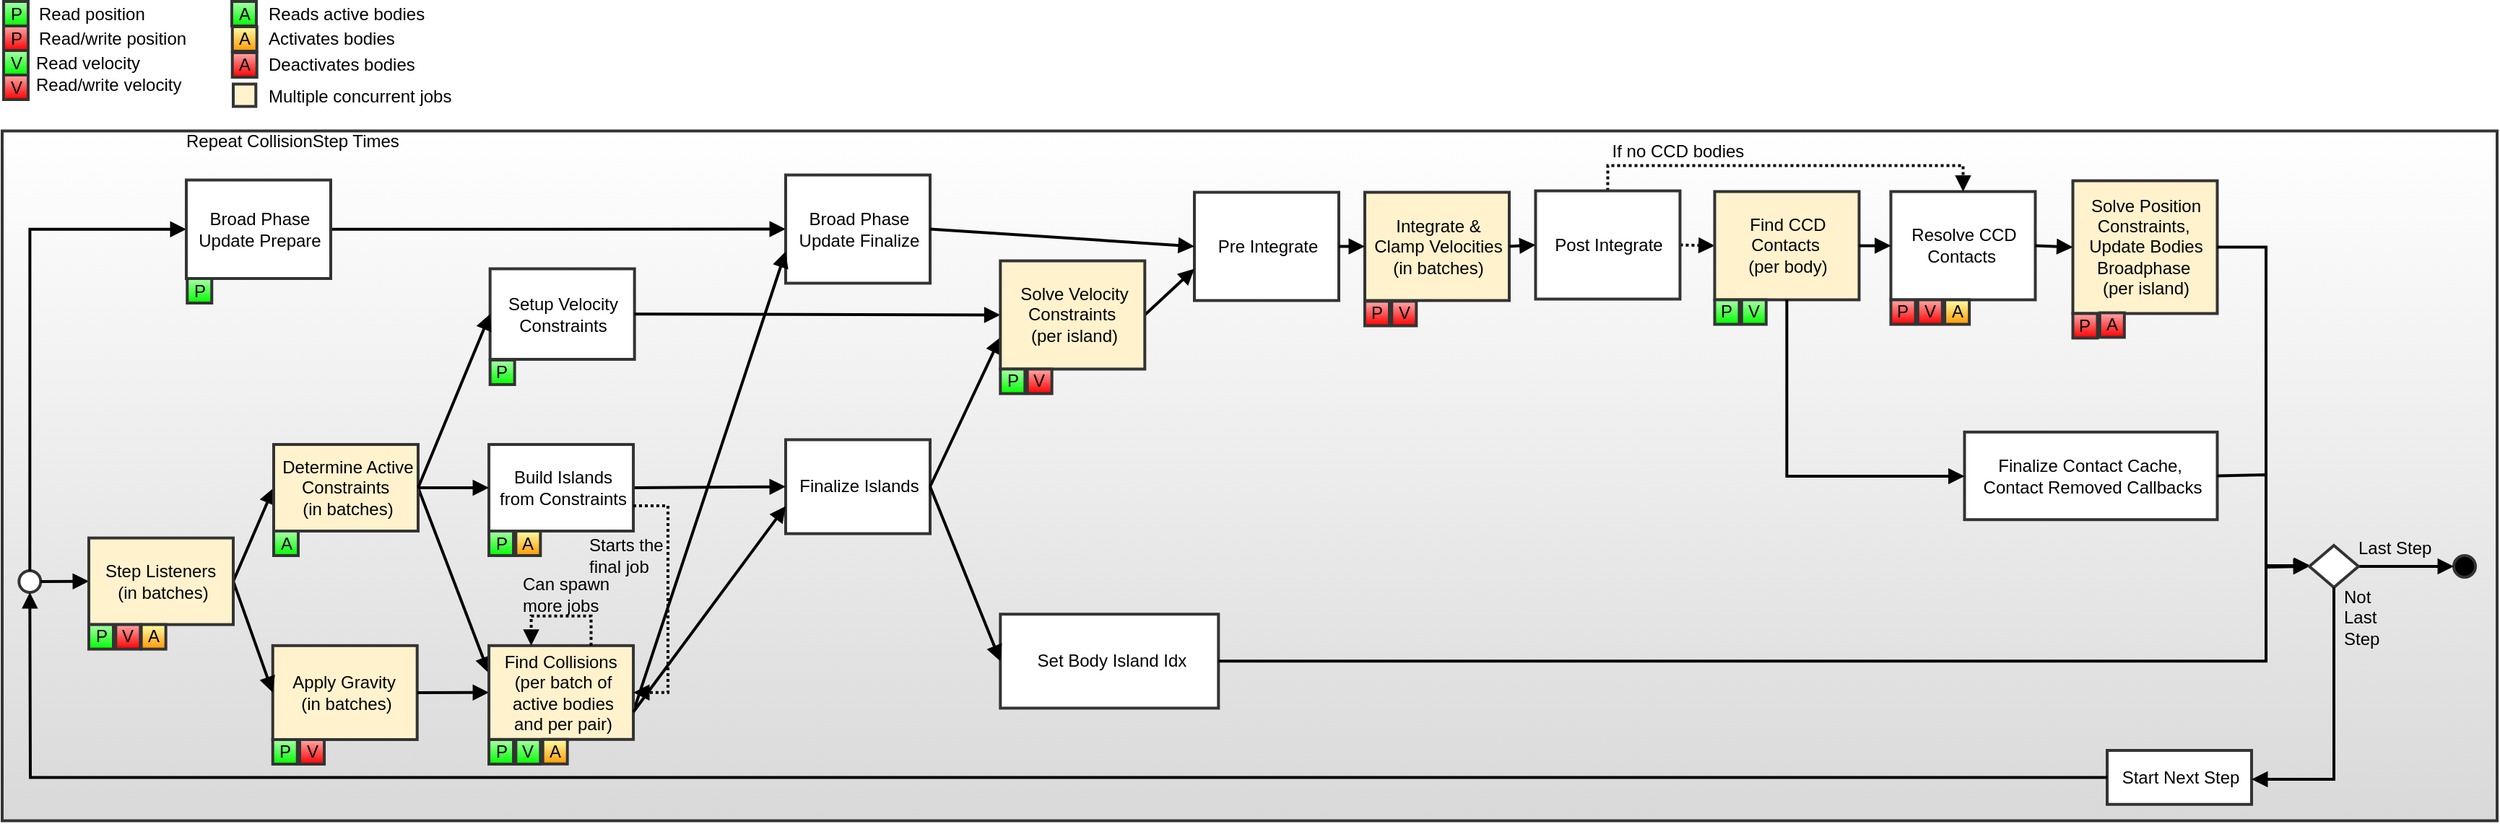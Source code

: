 <mxfile version="21.5.0" type="device">
  <diagram id="rLFVS3KHCrdhIcSo5p6n" name="Page-1">
    <mxGraphModel dx="1562" dy="771" grid="1" gridSize="10" guides="1" tooltips="1" connect="1" arrows="1" fold="1" page="1" pageScale="1" pageWidth="850" pageHeight="1100" background="#FFFFFF" math="0" shadow="0">
      <root>
        <mxCell id="0" />
        <mxCell id="1" parent="0" />
        <mxCell id="2" style="shape=rect;shadow=0;strokeWidth=2;fillColor=#d9d9d9;strokeColor=#333333;gradientColor=#FFFFFF;gradientDirection=north;opacity=100.0;gliffyId=319;" parent="1" vertex="1">
          <mxGeometry x="22.5" y="101.75" width="1727.5" height="478" as="geometry" />
        </mxCell>
        <mxCell id="4" value="&lt;div style=&#39;width: 93.0px;height:auto;word-break: break-word;&#39;&gt;&lt;div align=&quot;center&quot;&gt;&lt;span style=&quot;font-size: 12px; font-family: Arial; white-space: pre-wrap; text-decoration: none; line-height: 14px; color: rgb(0, 0, 0);&quot;&gt;Apply Gravity &lt;/span&gt;&lt;/div&gt;&lt;div align=&quot;center&quot;&gt;&lt;span style=&quot;font-size: 12px; font-family: Arial; white-space: pre-wrap; text-decoration: none; line-height: 14px; color: rgb(0, 0, 0);&quot;&gt;(in batches)&lt;/span&gt;&lt;/div&gt;&lt;/div&gt;" style="shape=rect;shadow=0;strokeWidth=2;fillColor=#fff2cc;strokeColor=#333333;opacity=100.0;html=1;nl2Br=0;verticalAlign=middle;align=center;spacingLeft=2.0;spacingRight=0;whiteSpace=wrap;gliffyId=3;" parent="1" vertex="1">
          <mxGeometry x="209.864" y="458.394" width="100" height="65.106" as="geometry" />
        </mxCell>
        <mxCell id="5" style="shape=ellipse;perimeter=ellipsePerimeter;shadow=0;strokeWidth=2;fillColor=#ffffff;strokeColor=#333333;opacity=100.0;gliffyId=8;" parent="1" vertex="1">
          <mxGeometry x="34.16" y="406.5" width="15" height="15" as="geometry" />
        </mxCell>
        <mxCell id="6" style="shape=filledEdge;strokeWidth=2;strokeColor=#000000;fillColor=none;startArrow=none;startFill=0;startSize=6;endArrow=block;endFill=1;endSize=6;rounded=0;gliffyId=11;edgeStyle=orthogonalEdgeStyle;" parent="1" source="5" target="37" edge="1">
          <mxGeometry width="100" height="100" relative="1" as="geometry">
            <Array as="points">
              <mxPoint x="41.66" y="406.5" />
              <mxPoint x="41.66" y="169.875" />
              <mxPoint x="150" y="169.875" />
            </Array>
          </mxGeometry>
        </mxCell>
        <mxCell id="7" style="shape=filledEdge;strokeWidth=2;strokeColor=#000000;fillColor=none;startArrow=none;startFill=0;startSize=6;endArrow=block;endFill=1;endSize=6;rounded=0;gliffyId=15;exitX=1.0;exitY=0.5;exitPerimeter=0;entryX=0.0;entryY=0.5;entryPerimeter=0;" parent="1" source="112" target="4" edge="1">
          <mxGeometry width="100" height="100" relative="1" as="geometry">
            <Array as="points">
              <mxPoint x="182.5" y="413.803" />
              <mxPoint x="209.864" y="490.947" />
            </Array>
          </mxGeometry>
        </mxCell>
        <mxCell id="8" value="&lt;div style=&#39;width: 93.0px;height:auto;word-break: break-word;&#39;&gt;&lt;div align=&quot;center&quot;&gt;&lt;span style=&quot;font-size: 12px; font-family: Arial; white-space: pre-wrap; text-decoration: none; line-height: 14px; color: rgb(0, 0, 0);&quot;&gt;Setup Velocity Constraints&lt;/span&gt;&lt;/div&gt;&lt;/div&gt;" style="shape=rect;shadow=0;strokeWidth=2;fillColor=#ffffff;strokeColor=#333333;opacity=100.0;html=1;nl2Br=0;verticalAlign=middle;align=center;spacingLeft=2.0;spacingRight=0;whiteSpace=wrap;gliffyId=30;" parent="1" vertex="1">
          <mxGeometry x="360.33" y="197.25" width="100" height="62.75" as="geometry" />
        </mxCell>
        <mxCell id="9" value="&lt;div style=&#39;width: 93.0px;height:auto;word-break: break-word;&#39;&gt;&lt;div align=&quot;center&quot;&gt;&lt;span style=&quot;font-size: 12px; font-family: Arial; white-space: pre-wrap; text-decoration: none; line-height: 14px; color: rgb(0, 0, 0);&quot;&gt;Pre Integrate&lt;/span&gt;&lt;/div&gt;&lt;/div&gt;" style="shape=rect;shadow=0;strokeWidth=2;fillColor=#ffffff;strokeColor=#333333;opacity=100.0;html=1;nl2Br=0;verticalAlign=middle;align=center;spacingLeft=2.0;spacingRight=0;whiteSpace=wrap;gliffyId=48;" parent="1" vertex="1">
          <mxGeometry x="848" y="144.25" width="100" height="75" as="geometry" />
        </mxCell>
        <mxCell id="10" value="&lt;div style=&#39;width: 93.0px;height:auto;word-break: break-word;&#39;&gt;&lt;div align=&quot;center&quot;&gt;&lt;span style=&quot;font-size: 12px; font-family: Arial; white-space: pre-wrap; text-decoration: none; line-height: 14px; color: rgb(0, 0, 0);&quot;&gt;Finalize Islands&lt;/span&gt;&lt;/div&gt;&lt;/div&gt;" style="shape=rect;shadow=0;strokeWidth=2;fillColor=#ffffff;strokeColor=#333333;opacity=100.0;html=1;nl2Br=0;verticalAlign=middle;align=center;spacingLeft=2.0;spacingRight=0;whiteSpace=wrap;gliffyId=53;" parent="1" vertex="1">
          <mxGeometry x="565" y="315.697" width="100" height="65.106" as="geometry" />
        </mxCell>
        <mxCell id="11" style="shape=filledEdge;strokeWidth=2;strokeColor=#000000;fillColor=none;startArrow=none;startFill=0;startSize=6;endArrow=block;endFill=1;endSize=6;rounded=0;gliffyId=73;exitX=1.0;exitY=0.5;exitPerimeter=0;entryX=0.0;entryY=0.707;entryPerimeter=0;" parent="1" source="10" target="41" edge="1">
          <mxGeometry width="100" height="100" relative="1" as="geometry">
            <Array as="points">
              <mxPoint x="665" y="348.25" />
              <mxPoint x="713.66" y="244.783" />
            </Array>
          </mxGeometry>
        </mxCell>
        <mxCell id="12" style="shape=filledEdge;strokeWidth=2;strokeColor=#000000;fillColor=none;startArrow=none;startFill=0;startSize=6;endArrow=block;endFill=1;endSize=6;rounded=0;gliffyId=88;exitX=1.0;exitY=0.5;exitPerimeter=0;entryX=0.0;entryY=0.5;entryPerimeter=0;" parent="1" source="37" target="54" edge="1">
          <mxGeometry width="100" height="100" relative="1" as="geometry">
            <Array as="points">
              <mxPoint x="250" y="169.875" />
              <mxPoint x="565" y="169.75" />
            </Array>
          </mxGeometry>
        </mxCell>
        <mxCell id="13" value="&lt;div style=&#39;width: 93.0px;height:auto;word-break: break-word;&#39;&gt;&lt;div align=&quot;center&quot;&gt;&lt;span style=&quot;font-size: 12px; font-family: Arial; white-space: pre-wrap; text-decoration: none; line-height: 14px; color: rgb(0, 0, 0);&quot;&gt;Solve Position Constraints, &lt;/span&gt;&lt;/div&gt;&lt;div align=&quot;center&quot;&gt;&lt;span style=&quot;font-size: 12px; font-family: Arial; white-space: pre-wrap; text-decoration: none; line-height: 14px; color: rgb(0, 0, 0);&quot;&gt;Update Bodies Broadphase &lt;/span&gt;&lt;/div&gt;&lt;div align=&quot;center&quot;&gt;&lt;span style=&quot;font-size: 12px; font-family: Arial; white-space: pre-wrap; text-decoration: none; line-height: 14px; color: rgb(0, 0, 0);&quot;&gt;(per island)&lt;/span&gt;&lt;/div&gt;&lt;/div&gt;" style="shape=rect;shadow=0;strokeWidth=2;fillColor=#fff2cc;strokeColor=#333333;opacity=100.0;html=1;nl2Br=0;verticalAlign=middle;align=center;spacingLeft=2.0;spacingRight=0;whiteSpace=wrap;gliffyId=96;" parent="1" vertex="1">
          <mxGeometry x="1456.243" y="136.25" width="100" height="92" as="geometry" />
        </mxCell>
        <mxCell id="14" style="shape=ellipse;perimeter=ellipsePerimeter;shadow=0;strokeWidth=2;fillColor=#000000;strokeColor=#333333;opacity=100.0;gliffyId=100;" parent="1" vertex="1">
          <mxGeometry x="1720.003" y="396" width="15" height="15" as="geometry" />
        </mxCell>
        <mxCell id="15" style="shape=filledEdge;strokeWidth=2;strokeColor=#000000;fillColor=none;startArrow=none;startFill=0;startSize=6;endArrow=block;endFill=1;endSize=6;rounded=0;gliffyId=114;exitX=1.0;exitY=0.5;exitPerimeter=0;entryX=1.11E-16;entryY=0.293;entryPerimeter=0;" parent="1" source="77" target="71" edge="1">
          <mxGeometry width="100" height="100" relative="1" as="geometry">
            <Array as="points">
              <mxPoint x="310.5" y="349" />
              <mxPoint x="359.524" y="477.432" />
            </Array>
          </mxGeometry>
        </mxCell>
        <mxCell id="16" style="shape=filledEdge;strokeWidth=2;strokeColor=#000000;fillColor=none;startArrow=none;startFill=0;startSize=6;endArrow=block;endFill=1;endSize=6;rounded=0;gliffyId=117;exitX=1.0;exitY=0.5;exitPerimeter=0;entryX=0.0;entryY=0.5;entryPerimeter=0;" parent="1" source="8" target="41" edge="1">
          <mxGeometry width="100" height="100" relative="1" as="geometry">
            <Array as="points">
              <mxPoint x="460.33" y="228.625" />
              <mxPoint x="713.66" y="229.25" />
            </Array>
          </mxGeometry>
        </mxCell>
        <mxCell id="17" style="shape=filledEdge;strokeWidth=2;strokeColor=#000000;fillColor=none;startArrow=none;startFill=0;startSize=6;endArrow=block;endFill=1;endSize=6;rounded=0;gliffyId=120;exitX=1.0;exitY=0.5;exitPerimeter=0;entryX=0.0;entryY=0.707;entryPerimeter=0;" parent="1" source="41" target="9" edge="1">
          <mxGeometry width="100" height="100" relative="1" as="geometry">
            <Array as="points">
              <mxPoint x="813.66" y="229.25" />
              <mxPoint x="848" y="197.283" />
            </Array>
          </mxGeometry>
        </mxCell>
        <mxCell id="18" style="shape=filledEdge;strokeWidth=2;strokeColor=#000000;fillColor=none;startArrow=none;startFill=0;startSize=6;endArrow=block;endFill=1;endSize=6;rounded=0;dashed=1;fixDash=1;dashPattern=2.0 2.0;gliffyId=123;exitX=1.0;exitY=0.5;exitPerimeter=0;entryX=0.0;entryY=0.5;entryPerimeter=0;" parent="1" source="117" target="86" edge="1">
          <mxGeometry width="100" height="100" relative="1" as="geometry">
            <Array as="points">
              <mxPoint x="1184.232" y="180.75" />
              <mxPoint x="1208.242" y="181.25" />
            </Array>
          </mxGeometry>
        </mxCell>
        <mxCell id="20" style="shape=filledEdge;strokeWidth=2;strokeColor=#000000;fillColor=none;startArrow=none;startFill=0;startSize=6;endArrow=block;endFill=1;endSize=6;rounded=0;gliffyId=135;exitX=1.0;exitY=0.5;exitPerimeter=0;entryX=0.0;entryY=0.5;entryPerimeter=0;" parent="1" source="112" target="77" edge="1">
          <mxGeometry width="100" height="100" relative="1" as="geometry">
            <Array as="points">
              <mxPoint x="182.5" y="413.803" />
              <mxPoint x="210.5" y="349" />
            </Array>
          </mxGeometry>
        </mxCell>
        <mxCell id="21" style="shape=filledEdge;strokeWidth=2;strokeColor=#000000;fillColor=none;startArrow=none;startFill=0;startSize=6;endArrow=block;endFill=1;endSize=6;rounded=0;gliffyId=139;exitX=1.0;exitY=0.5;exitPerimeter=0;entryX=0.0;entryY=0.5;entryPerimeter=0;" parent="1" source="66" target="10" edge="1">
          <mxGeometry width="100" height="100" relative="1" as="geometry">
            <Array as="points">
              <mxPoint x="459.524" y="349" />
              <mxPoint x="565" y="348.25" />
            </Array>
          </mxGeometry>
        </mxCell>
        <mxCell id="22" value="&lt;div style=&#39;width: 141.96px;height:auto;word-break: break-word;&#39;&gt;&lt;div align=&quot;center&quot;&gt;&lt;span style=&quot;font-size: 12px; font-family: Arial; white-space: pre-wrap; text-decoration: none; line-height: 14px; color: rgb(0, 0, 0);&quot;&gt;Set Body Island Idx&lt;/span&gt;&lt;/div&gt;&lt;/div&gt;" style="shape=rect;shadow=0;strokeWidth=2;fillColor=#ffffff;strokeColor=#333333;opacity=100.0;html=1;nl2Br=0;verticalAlign=middle;align=center;spacingLeft=3.02;spacingRight=0;whiteSpace=wrap;gliffyId=152;" parent="1" vertex="1">
          <mxGeometry x="713.66" y="436.606" width="151" height="65.106" as="geometry" />
        </mxCell>
        <mxCell id="23" style="shape=filledEdge;strokeWidth=2;strokeColor=#000000;fillColor=none;startArrow=none;startFill=0;startSize=6;endArrow=block;endFill=1;endSize=6;rounded=0;gliffyId=154;exitX=1.0;exitY=0.5;exitPerimeter=0;entryX=0.0;entryY=0.5;entryPerimeter=0;" parent="1" source="10" target="22" edge="1">
          <mxGeometry width="100" height="100" relative="1" as="geometry">
            <Array as="points">
              <mxPoint x="665" y="348.25" />
              <mxPoint x="713.66" y="469.159" />
            </Array>
          </mxGeometry>
        </mxCell>
        <mxCell id="24" style="shape=filledEdge;strokeWidth=2;strokeColor=#000000;fillColor=none;startArrow=none;startFill=0;startSize=6;endArrow=block;endFill=1;endSize=6;rounded=0;gliffyId=155;edgeStyle=orthogonalEdgeStyle;" parent="1" source="22" target="104" edge="1">
          <mxGeometry width="100" height="100" relative="1" as="geometry">
            <Array as="points">
              <mxPoint x="1590" y="469" />
              <mxPoint x="1590" y="403" />
            </Array>
          </mxGeometry>
        </mxCell>
        <mxCell id="26" style="shape=filledEdge;strokeWidth=2;strokeColor=#000000;fillColor=none;startArrow=none;startFill=0;startSize=6;endArrow=block;endFill=1;endSize=6;rounded=0;gliffyId=171;edgeStyle=orthogonalEdgeStyle;exitX=1;exitY=0.5;exitDx=0;exitDy=0;" parent="1" source="13" target="104" edge="1">
          <mxGeometry width="100" height="100" relative="1" as="geometry">
            <Array as="points">
              <mxPoint x="1590" y="182" />
              <mxPoint x="1590" y="403" />
            </Array>
            <mxPoint x="1623.2" y="182.286" as="sourcePoint" />
          </mxGeometry>
        </mxCell>
        <mxCell id="28" value="&lt;div style=&#39;width: 13.32px;height:auto;word-break: break-word;&#39;&gt;&lt;div align=&quot;center&quot;&gt;&lt;span style=&quot;font-size: 12px; font-family: Arial; white-space: pre-wrap; text-decoration: none; line-height: 14px; color: rgb(0, 0, 0);&quot;&gt;P&lt;/span&gt;&lt;/div&gt;&lt;/div&gt;" style="shape=rect;shadow=0;strokeWidth=2;fillColor=#00ff00;strokeColor=#333333;gradientColor=#AAFFAA;gradientDirection=north;opacity=100.0;html=1;nl2Br=0;verticalAlign=middle;align=center;spacingLeft=0.34;spacingRight=0;whiteSpace=wrap;gliffyId=191;" parent="1" vertex="1">
          <mxGeometry x="23.5" y="12" width="17" height="17" as="geometry" />
        </mxCell>
        <mxCell id="29" value="&lt;div style=&#39;width: 13.32px;height:auto;word-break: break-word;&#39;&gt;&lt;div align=&quot;center&quot;&gt;&lt;span style=&quot;font-size: 12px; font-family: Arial; white-space: pre-wrap; text-decoration: none; line-height: 14px; color: rgb(0, 0, 0);&quot;&gt;V&lt;/span&gt;&lt;/div&gt;&lt;/div&gt;" style="shape=rect;shadow=0;strokeWidth=2;fillColor=#00ff00;strokeColor=#333333;gradientColor=#AAFFAA;gradientDirection=north;opacity=100.0;html=1;nl2Br=0;verticalAlign=middle;align=center;spacingLeft=0.34;spacingRight=0;whiteSpace=wrap;gliffyId=194;" parent="1" vertex="1">
          <mxGeometry x="23.5" y="46" width="17" height="17" as="geometry" />
        </mxCell>
        <mxCell id="30" value="&lt;div style=&#39;width: 13.32px;height:auto;word-break: break-word;&#39;&gt;&lt;div align=&quot;center&quot;&gt;&lt;span style=&quot;font-size: 12px; font-family: Arial; white-space: pre-wrap; text-decoration: none; line-height: 14px; color: rgb(0, 0, 0);&quot;&gt;P&lt;/span&gt;&lt;/div&gt;&lt;/div&gt;" style="shape=rect;shadow=0;strokeWidth=2;fillColor=#ff0000;strokeColor=#333333;gradientColor=#FFAAAA;gradientDirection=north;opacity=100.0;html=1;nl2Br=0;verticalAlign=middle;align=center;spacingLeft=0.34;spacingRight=0;whiteSpace=wrap;gliffyId=200;" parent="1" vertex="1">
          <mxGeometry x="23.5" y="29" width="17" height="17" as="geometry" />
        </mxCell>
        <mxCell id="31" value="&lt;div style=&#39;width: 13.32px;height:auto;word-break: break-word;&#39;&gt;&lt;div align=&quot;center&quot;&gt;&lt;span style=&quot;font-size: 12px; font-family: Arial; white-space: pre-wrap; text-decoration: none; line-height: 14px; color: rgb(0, 0, 0);&quot;&gt;V&lt;/span&gt;&lt;/div&gt;&lt;/div&gt;" style="shape=rect;shadow=0;strokeWidth=2;fillColor=#ff0000;strokeColor=#333333;gradientColor=#FFAAAA;gradientDirection=north;opacity=100.0;html=1;nl2Br=0;verticalAlign=middle;align=center;spacingLeft=0.34;spacingRight=0;whiteSpace=wrap;gliffyId=198;" parent="1" vertex="1">
          <mxGeometry x="23.5" y="63" width="17" height="17" as="geometry" />
        </mxCell>
        <mxCell id="32" value="&lt;div style=&#39;width: 147.0px;height:auto;word-break: break-word;&#39;&gt;&lt;div align=&quot;left&quot;&gt;&lt;span style=&quot;font-size: 12px; font-family: Arial; white-space: pre-wrap; text-decoration: none; line-height: 14px; color: rgb(0, 0, 0);&quot;&gt;Read position&lt;/span&gt;&lt;/div&gt;&lt;/div&gt;" style="text;html=1;nl2Br=0;html=1;nl2Br=0;verticalAlign=middle;align=left;spacingLeft=0.0;spacingRight=0;whiteSpace=wrap;gliffyId=205;" parent="1" vertex="1">
          <mxGeometry x="46.16" y="14" width="150" height="14" as="geometry" />
        </mxCell>
        <mxCell id="33" value="&lt;div style=&#39;width: 147.0px;height:auto;word-break: break-word;&#39;&gt;&lt;div align=&quot;left&quot;&gt;&lt;span style=&quot;font-size: 12px; font-family: Arial; white-space: pre-wrap; text-decoration: none; line-height: 14px; color: rgb(0, 0, 0);&quot;&gt;Read/write position&lt;/span&gt;&lt;/div&gt;&lt;/div&gt;" style="text;html=1;nl2Br=0;html=1;nl2Br=0;verticalAlign=middle;align=left;spacingLeft=0.0;spacingRight=0;whiteSpace=wrap;gliffyId=206;" parent="1" vertex="1">
          <mxGeometry x="46.16" y="30.5" width="150" height="14" as="geometry" />
        </mxCell>
        <mxCell id="34" value="&lt;div style=&#39;width: 147.0px;height:auto;word-break: break-word;&#39;&gt;&lt;div align=&quot;left&quot;&gt;&lt;span style=&quot;font-size: 12px; font-family: Arial; white-space: pre-wrap; text-decoration: none; line-height: 14px; color: rgb(0, 0, 0);&quot;&gt;Read velocity&lt;/span&gt;&lt;/div&gt;&lt;/div&gt;" style="text;html=1;nl2Br=0;html=1;nl2Br=0;verticalAlign=middle;align=left;spacingLeft=0.0;spacingRight=0;whiteSpace=wrap;gliffyId=207;" parent="1" vertex="1">
          <mxGeometry x="44.16" y="47.5" width="150" height="14" as="geometry" />
        </mxCell>
        <mxCell id="35" value="&lt;div style=&#39;width: 147.0px;height:auto;word-break: break-word;&#39;&gt;&lt;div align=&quot;left&quot;&gt;&lt;span style=&quot;font-size: 12px; font-family: Arial; white-space: pre-wrap; text-decoration: none; line-height: 14px; color: rgb(0, 0, 0);&quot;&gt;Read/write velocity&lt;/span&gt;&lt;/div&gt;&lt;/div&gt;" style="text;html=1;nl2Br=0;html=1;nl2Br=0;verticalAlign=middle;align=left;spacingLeft=0.0;spacingRight=0;whiteSpace=wrap;gliffyId=208;" parent="1" vertex="1">
          <mxGeometry x="44.16" y="63" width="150" height="14" as="geometry" />
        </mxCell>
        <mxCell id="36" style="group;gliffyId=598;" parent="1" vertex="1">
          <mxGeometry x="150" y="135.75" width="100" height="85.25" as="geometry" />
        </mxCell>
        <mxCell id="37" value="&lt;div style=&#39;width: 93.0px;height:auto;word-break: break-word;&#39;&gt;&lt;div align=&quot;center&quot;&gt;&lt;span style=&quot;font-size: 12px; font-family: Arial; white-space: pre-wrap; text-decoration: none; line-height: 14px; color: rgb(0, 0, 0);&quot;&gt;Broad Phase Update Prepare&lt;/span&gt;&lt;/div&gt;&lt;/div&gt;" style="shape=rect;shadow=0;strokeWidth=2;fillColor=#ffffff;strokeColor=#333333;opacity=100.0;html=1;nl2Br=0;verticalAlign=middle;align=center;spacingLeft=2.0;spacingRight=0;whiteSpace=wrap;gliffyId=0;" parent="36" vertex="1">
          <mxGeometry width="100" height="68.25" as="geometry" />
        </mxCell>
        <mxCell id="38" value="&lt;div style=&#39;width: 13.32px;height:auto;word-break: break-word;&#39;&gt;&lt;div align=&quot;center&quot;&gt;&lt;span style=&quot;font-size: 12px; font-family: Arial; white-space: pre-wrap; text-decoration: none; line-height: 14px; color: rgb(0, 0, 0);&quot;&gt;P&lt;/span&gt;&lt;/div&gt;&lt;/div&gt;" style="shape=rect;shadow=0;strokeWidth=2;fillColor=#00ff00;strokeColor=#333333;gradientColor=#AAFFAA;gradientDirection=north;opacity=100.0;html=1;nl2Br=0;verticalAlign=middle;align=center;spacingLeft=0.34;spacingRight=0;whiteSpace=wrap;gliffyId=211;" parent="36" vertex="1">
          <mxGeometry x="0.636" y="68.25" width="17" height="17" as="geometry" />
        </mxCell>
        <mxCell id="39" value="&lt;div style=&#39;width: 13.32px;height:auto;word-break: break-word;&#39;&gt;&lt;div align=&quot;center&quot;&gt;&lt;span style=&quot;font-size: 12px; font-family: Arial; white-space: pre-wrap; text-decoration: none; line-height: 14px; color: rgb(0, 0, 0);&quot;&gt;P&lt;/span&gt;&lt;/div&gt;&lt;/div&gt;" style="shape=rect;shadow=0;strokeWidth=2;fillColor=#00ff00;strokeColor=#333333;gradientColor=#AAFFAA;gradientDirection=north;opacity=100.0;html=1;nl2Br=0;verticalAlign=middle;align=center;spacingLeft=0.34;spacingRight=0;whiteSpace=wrap;gliffyId=213;" parent="1" vertex="1">
          <mxGeometry x="360.33" y="260.5" width="17" height="17" as="geometry" />
        </mxCell>
        <mxCell id="40" style="group;gliffyId=596;" parent="1" vertex="1">
          <mxGeometry x="713.66" y="191.75" width="100" height="92" as="geometry" />
        </mxCell>
        <mxCell id="41" value="&lt;div style=&#39;width: 93.0px;height:auto;word-break: break-word;&#39;&gt;&lt;div align=&quot;center&quot;&gt;&lt;span style=&quot;font-size: 12px; font-family: Arial; white-space: pre-wrap; text-decoration: none; line-height: 14px; color: rgb(0, 0, 0);&quot;&gt;Solve Velocity Constraints &lt;/span&gt;&lt;/div&gt;&lt;div align=&quot;center&quot;&gt;&lt;span style=&quot;font-size: 12px; font-family: Arial; white-space: pre-wrap; text-decoration: none; line-height: 14px; color: rgb(0, 0, 0);&quot;&gt;(per island)&lt;/span&gt;&lt;/div&gt;&lt;/div&gt;" style="shape=rect;shadow=0;strokeWidth=2;fillColor=#fff2cc;strokeColor=#333333;opacity=100.0;html=1;nl2Br=0;verticalAlign=middle;align=center;spacingLeft=2.0;spacingRight=0;whiteSpace=wrap;gliffyId=44;" parent="40" vertex="1">
          <mxGeometry width="100" height="75" as="geometry" />
        </mxCell>
        <mxCell id="42" value="&lt;div style=&#39;width: 13.32px;height:auto;word-break: break-word;&#39;&gt;&lt;div align=&quot;center&quot;&gt;&lt;span style=&quot;font-size: 12px; font-family: Arial; white-space: pre-wrap; text-decoration: none; line-height: 14px; color: rgb(0, 0, 0);&quot;&gt;V&lt;/span&gt;&lt;/div&gt;&lt;/div&gt;" style="shape=rect;shadow=0;strokeWidth=2;fillColor=#ff0000;strokeColor=#333333;gradientColor=#FFAAAA;gradientDirection=north;opacity=100.0;html=1;nl2Br=0;verticalAlign=middle;align=center;spacingLeft=0.34;spacingRight=0;whiteSpace=wrap;gliffyId=226;" parent="40" vertex="1">
          <mxGeometry x="18.66" y="75" width="17" height="17" as="geometry" />
        </mxCell>
        <mxCell id="43" value="&lt;div style=&#39;width: 13.32px;height:auto;word-break: break-word;&#39;&gt;&lt;div align=&quot;center&quot;&gt;&lt;span style=&quot;font-size: 12px; font-family: Arial; white-space: pre-wrap; text-decoration: none; line-height: 14px; color: rgb(0, 0, 0);&quot;&gt;P&lt;/span&gt;&lt;/div&gt;&lt;/div&gt;" style="shape=rect;shadow=0;strokeWidth=2;fillColor=#00ff00;strokeColor=#333333;gradientColor=#AAFFAA;gradientDirection=north;opacity=100.0;html=1;nl2Br=0;verticalAlign=middle;align=center;spacingLeft=0.34;spacingRight=0;whiteSpace=wrap;gliffyId=224;" parent="40" vertex="1">
          <mxGeometry x="1.137e-13" y="75" width="17" height="17" as="geometry" />
        </mxCell>
        <mxCell id="48" value="&lt;div style=&#39;width: 13.32px;height:auto;word-break: break-word;&#39;&gt;&lt;div align=&quot;center&quot;&gt;&lt;span style=&quot;font-size: 12px; font-family: Arial; white-space: pre-wrap; text-decoration: none; line-height: 14px; color: rgb(0, 0, 0);&quot;&gt;V&lt;/span&gt;&lt;/div&gt;&lt;/div&gt;" style="shape=rect;shadow=0;strokeWidth=2;fillColor=#ff0000;strokeColor=#333333;gradientColor=#FFAAAA;gradientDirection=north;opacity=100.0;html=1;nl2Br=0;verticalAlign=middle;align=center;spacingLeft=0.34;spacingRight=0;whiteSpace=wrap;gliffyId=240;" parent="1" vertex="1">
          <mxGeometry x="228.524" y="523.5" width="17" height="17" as="geometry" />
        </mxCell>
        <mxCell id="49" value="&lt;div style=&#39;width: 13.32px;height:auto;word-break: break-word;&#39;&gt;&lt;div align=&quot;center&quot;&gt;&lt;span style=&quot;font-size: 12px; font-family: Arial; white-space: pre-wrap; text-decoration: none; line-height: 14px; color: rgb(0, 0, 0);&quot;&gt;P&lt;/span&gt;&lt;/div&gt;&lt;/div&gt;" style="shape=rect;shadow=0;strokeWidth=2;fillColor=#00ff00;strokeColor=#333333;gradientColor=#AAFFAA;gradientDirection=north;opacity=100.0;html=1;nl2Br=0;verticalAlign=middle;align=center;spacingLeft=0.34;spacingRight=0;whiteSpace=wrap;gliffyId=238;" parent="1" vertex="1">
          <mxGeometry x="209.864" y="523.5" width="17" height="17" as="geometry" />
        </mxCell>
        <mxCell id="50" value="&lt;div style=&#39;width: 13.32px;height:auto;word-break: break-word;&#39;&gt;&lt;div align=&quot;center&quot;&gt;&lt;span style=&quot;font-size: 12px; font-family: Arial; white-space: pre-wrap; text-decoration: none; line-height: 14px; color: rgb(0, 0, 0);&quot;&gt;V&lt;/span&gt;&lt;/div&gt;&lt;/div&gt;" style="shape=rect;shadow=0;strokeWidth=2;fillColor=#ff0000;strokeColor=#333333;gradientColor=#FFAAAA;gradientDirection=north;opacity=100.0;html=1;nl2Br=0;verticalAlign=middle;align=center;spacingLeft=0.34;spacingRight=0;whiteSpace=wrap;gliffyId=258;" parent="1" vertex="1">
          <mxGeometry x="984.66" y="219.75" width="17" height="17" as="geometry" />
        </mxCell>
        <mxCell id="51" value="&lt;div style=&#39;width: 13.32px;height:auto;word-break: break-word;&#39;&gt;&lt;div align=&quot;center&quot;&gt;&lt;span style=&quot;font-size: 12px; font-family: Arial; white-space: pre-wrap; text-decoration: none; line-height: 14px; color: rgb(0, 0, 0);&quot;&gt;P&lt;/span&gt;&lt;/div&gt;&lt;/div&gt;" style="shape=rect;shadow=0;strokeWidth=2;fillColor=#ff0000;strokeColor=#333333;gradientColor=#FFAAAA;gradientDirection=north;opacity=100.0;html=1;nl2Br=0;verticalAlign=middle;align=center;spacingLeft=0.34;spacingRight=0;whiteSpace=wrap;gliffyId=256;" parent="1" vertex="1">
          <mxGeometry x="966" y="219.75" width="17" height="17" as="geometry" />
        </mxCell>
        <mxCell id="52" value="&lt;div style=&#39;width: 13.32px;height:auto;word-break: break-word;&#39;&gt;&lt;div align=&quot;center&quot;&gt;&lt;span style=&quot;font-size: 12px; font-family: Arial; white-space: pre-wrap; text-decoration: none; line-height: 14px; color: rgb(0, 0, 0);&quot;&gt;P&lt;/span&gt;&lt;/div&gt;&lt;/div&gt;" style="shape=rect;shadow=0;strokeWidth=2;fillColor=#ff0000;strokeColor=#333333;gradientColor=#FFAAAA;gradientDirection=north;opacity=100.0;html=1;nl2Br=0;verticalAlign=middle;align=center;spacingLeft=0.34;spacingRight=0;whiteSpace=wrap;gliffyId=270;" parent="1" vertex="1">
          <mxGeometry x="1456.243" y="228.25" width="17" height="17" as="geometry" />
        </mxCell>
        <mxCell id="53" style="shape=filledEdge;strokeWidth=2;strokeColor=#000000;fillColor=none;startArrow=none;startFill=0;startSize=6;endArrow=block;endFill=1;endSize=6;rounded=0;gliffyId=295;exitX=1.0;exitY=0.5;exitPerimeter=0;entryX=0.0;entryY=0.5;entryPerimeter=0;" parent="1" source="4" target="71" edge="1">
          <mxGeometry width="100" height="100" relative="1" as="geometry">
            <Array as="points">
              <mxPoint x="309.864" y="490.947" />
              <mxPoint x="359.524" y="490.894" />
            </Array>
          </mxGeometry>
        </mxCell>
        <mxCell id="54" value="&lt;div style=&#39;width: 93.0px;height:auto;word-break: break-word;&#39;&gt;&lt;div align=&quot;center&quot;&gt;&lt;span style=&quot;font-size: 12px; font-family: Arial; white-space: pre-wrap; text-decoration: none; line-height: 14px; color: rgb(0, 0, 0);&quot;&gt;Broad Phase Update Finalize&lt;/span&gt;&lt;/div&gt;&lt;/div&gt;" style="shape=rect;shadow=0;strokeWidth=2;fillColor=#ffffff;strokeColor=#333333;opacity=100.0;html=1;nl2Br=0;verticalAlign=middle;align=center;spacingLeft=2.0;spacingRight=0;whiteSpace=wrap;gliffyId=296;" parent="1" vertex="1">
          <mxGeometry x="565" y="132.25" width="100" height="75" as="geometry" />
        </mxCell>
        <mxCell id="55" style="shape=filledEdge;strokeWidth=2;strokeColor=#000000;fillColor=none;startArrow=none;startFill=0;startSize=6;endArrow=block;endFill=1;endSize=6;rounded=0;gliffyId=298;exitX=1.0;exitY=0.707;exitPerimeter=0;entryX=0.0;entryY=0.707;entryPerimeter=0;" parent="1" source="71" target="54" edge="1">
          <mxGeometry width="100" height="100" relative="1" as="geometry">
            <Array as="points">
              <mxPoint x="459.524" y="504.356" />
              <mxPoint x="565" y="185.283" />
            </Array>
          </mxGeometry>
        </mxCell>
        <mxCell id="56" style="shape=filledEdge;strokeWidth=2;strokeColor=#000000;fillColor=none;startArrow=none;startFill=0;startSize=6;endArrow=block;endFill=1;endSize=6;rounded=0;gliffyId=299;exitX=1.0;exitY=0.5;exitPerimeter=0;entryX=0.0;entryY=0.5;entryPerimeter=0;" parent="1" source="54" target="9" edge="1">
          <mxGeometry width="100" height="100" relative="1" as="geometry">
            <Array as="points">
              <mxPoint x="665" y="169.75" />
              <mxPoint x="848" y="181.75" />
            </Array>
          </mxGeometry>
        </mxCell>
        <mxCell id="57" value="&lt;div style=&#39;width: 93.0px;height:auto;word-break: break-word;&#39;&gt;&lt;div align=&quot;center&quot;&gt;&lt;span style=&quot;font-size: 12px; font-family: Arial; white-space: pre-wrap; text-decoration: none; line-height: 14px; color: rgb(0, 0, 0);&quot;&gt;Start Next Step&lt;/span&gt;&lt;/div&gt;&lt;/div&gt;" style="shape=rect;shadow=0;strokeWidth=2;fillColor=#ffffff;strokeColor=#333333;opacity=100.0;html=1;nl2Br=0;verticalAlign=middle;align=center;spacingLeft=2.0;spacingRight=0;whiteSpace=wrap;gliffyId=311;" parent="1" vertex="1">
          <mxGeometry x="1479.998" y="531" width="100" height="37.394" as="geometry" />
        </mxCell>
        <mxCell id="58" style="shape=filledEdge;strokeWidth=2;strokeColor=#000000;fillColor=none;startArrow=none;startFill=0;startSize=6;endArrow=block;endFill=1;endSize=6;rounded=0;gliffyId=313;exitX=1.0;exitY=0.5;exitPerimeter=0;entryX=0.0;entryY=0.5;entryPerimeter=0;" parent="1" source="104" target="14" edge="1">
          <mxGeometry width="100" height="100" relative="1" as="geometry">
            <Array as="points">
              <mxPoint x="1654.002" y="403.5" />
            </Array>
          </mxGeometry>
        </mxCell>
        <mxCell id="59" value="&lt;div style=&#39;width: 178.16px;height:auto;word-break: break-word;&#39;&gt;&lt;div align=&quot;left&quot;&gt;&lt;span style=&quot;font-size: 12px; font-family: Arial; white-space: pre-wrap; line-height: 14px; color: rgb(0, 0, 0);&quot;&gt;Repeat CollisionStep Times&lt;/span&gt;&lt;/div&gt;&lt;/div&gt;" style="text;html=1;nl2Br=0;html=1;nl2Br=0;verticalAlign=middle;align=left;spacingLeft=0.0;spacingRight=0;whiteSpace=wrap;gliffyId=323;" parent="1" vertex="1">
          <mxGeometry x="148" y="101.75" width="181.16" height="14" as="geometry" />
        </mxCell>
        <mxCell id="60" style="shape=filledEdge;strokeWidth=2;strokeColor=#000000;fillColor=none;startArrow=none;startFill=0;startSize=6;endArrow=block;endFill=1;endSize=6;rounded=0;gliffyId=327;edgeStyle=orthogonalEdgeStyle;" parent="1" source="57" target="5" edge="1">
          <mxGeometry width="100" height="100" relative="1" as="geometry">
            <Array as="points">
              <mxPoint x="42" y="550" />
            </Array>
          </mxGeometry>
        </mxCell>
        <mxCell id="61" value="&lt;div style=&#39;width: 13.32px;height:auto;word-break: break-word;&#39;&gt;&lt;div align=&quot;center&quot;&gt;&lt;span style=&quot;font-size: 12px; font-family: Arial; white-space: pre-wrap; text-decoration: none; line-height: 14px; color: rgb(0, 0, 0);&quot;&gt;A&lt;/span&gt;&lt;/div&gt;&lt;/div&gt;" style="shape=rect;shadow=0;strokeWidth=2;fillColor=#00ff00;strokeColor=#333333;gradientColor=#AAFFAA;gradientDirection=north;opacity=100.0;html=1;nl2Br=0;verticalAlign=middle;align=center;spacingLeft=0.34;spacingRight=0;whiteSpace=wrap;gliffyId=343;" parent="1" vertex="1">
          <mxGeometry x="181.5" y="12" width="17" height="17" as="geometry" />
        </mxCell>
        <mxCell id="62" value="&lt;div style=&#39;width: 13.32px;height:auto;word-break: break-word;&#39;&gt;&lt;div align=&quot;center&quot;&gt;&lt;span style=&quot;font-size: 12px; font-family: Arial; white-space: pre-wrap; text-decoration: none; line-height: 14px; color: rgb(0, 0, 0);&quot;&gt;A&lt;/span&gt;&lt;/div&gt;&lt;/div&gt;" style="shape=rect;shadow=0;strokeWidth=2;fillColor=#ff0000;strokeColor=#333333;gradientColor=#FFAAAA;gradientDirection=north;opacity=100.0;html=1;nl2Br=0;verticalAlign=middle;align=center;spacingLeft=0.34;spacingRight=0;whiteSpace=wrap;gliffyId=341;" parent="1" vertex="1">
          <mxGeometry x="181.864" y="47.5" width="17" height="17" as="geometry" />
        </mxCell>
        <mxCell id="63" value="&lt;div style=&#39;width: 147.0px;height:auto;word-break: break-word;&#39;&gt;&lt;div align=&quot;left&quot;&gt;&lt;span style=&quot;font-size: 12px; font-family: Arial; white-space: pre-wrap; text-decoration: none; line-height: 14px; color: rgb(0, 0, 0);&quot;&gt;Reads active bodies&lt;/span&gt;&lt;/div&gt;&lt;/div&gt;" style="text;html=1;nl2Br=0;html=1;nl2Br=0;verticalAlign=middle;align=left;spacingLeft=0.0;spacingRight=0;whiteSpace=wrap;gliffyId=340;" parent="1" vertex="1">
          <mxGeometry x="205.16" y="14" width="150" height="14" as="geometry" />
        </mxCell>
        <mxCell id="64" value="&lt;div style=&#39;width: 147.0px;height:auto;word-break: break-word;&#39;&gt;&lt;div align=&quot;left&quot;&gt;&lt;span style=&quot;font-size: 12px; font-family: Arial; white-space: pre-wrap; text-decoration: none; line-height: 14px; color: rgb(0, 0, 0);&quot;&gt;Deactivates bodies&lt;/span&gt;&lt;/div&gt;&lt;/div&gt;" style="text;html=1;nl2Br=0;html=1;nl2Br=0;verticalAlign=middle;align=left;spacingLeft=0.0;spacingRight=0;whiteSpace=wrap;gliffyId=339;" parent="1" vertex="1">
          <mxGeometry x="204.524" y="49" width="150" height="14" as="geometry" />
        </mxCell>
        <mxCell id="65" style="group;gliffyId=450;" parent="1" vertex="1">
          <mxGeometry x="359.524" y="319" width="100" height="77" as="geometry" />
        </mxCell>
        <mxCell id="66" value="&lt;div style=&#39;width: 93.0px;height:auto;word-break: break-word;&#39;&gt;&lt;div align=&quot;center&quot;&gt;&lt;span style=&quot;font-size: 12px; font-family: Arial; white-space: pre-wrap; text-decoration: none; line-height: 14px; color: rgb(0, 0, 0);&quot;&gt;Build Islands from Constraints&lt;/span&gt;&lt;/div&gt;&lt;/div&gt;" style="shape=rect;shadow=0;strokeWidth=2;fillColor=#ffffff;strokeColor=#333333;opacity=100.0;html=1;nl2Br=0;verticalAlign=middle;align=center;spacingLeft=2.0;spacingRight=0;whiteSpace=wrap;gliffyId=133;" parent="65" vertex="1">
          <mxGeometry width="100" height="60" as="geometry" />
        </mxCell>
        <mxCell id="67" value="&lt;div style=&#39;width: 13.32px;height:auto;word-break: break-word;&#39;&gt;&lt;div align=&quot;center&quot;&gt;&lt;span style=&quot;font-size: 12px; font-family: Arial; white-space: pre-wrap; text-decoration: none; line-height: 14px; color: rgb(0, 0, 0);&quot;&gt;P&lt;/span&gt;&lt;/div&gt;&lt;/div&gt;" style="shape=rect;shadow=0;strokeWidth=2;fillColor=#00ff00;strokeColor=#333333;gradientColor=#AAFFAA;gradientDirection=north;opacity=100.0;html=1;nl2Br=0;verticalAlign=middle;align=center;spacingLeft=0.34;spacingRight=0;whiteSpace=wrap;gliffyId=334;" parent="65" vertex="1">
          <mxGeometry y="60" width="17" height="17" as="geometry" />
        </mxCell>
        <mxCell id="68" value="&lt;div style=&#39;width: 13.32px;height:auto;word-break: break-word;&#39;&gt;&lt;div align=&quot;center&quot;&gt;&lt;span style=&quot;font-size: 12px; font-family: Arial; white-space: pre-wrap; text-decoration: none; line-height: 14px; color: rgb(0, 0, 0);&quot;&gt;A&lt;/span&gt;&lt;/div&gt;&lt;/div&gt;" style="shape=rect;shadow=0;strokeWidth=2;fillColor=#ff9900;strokeColor=#333333;gradientColor=#FFFFAA;gradientDirection=north;opacity=100.0;html=1;nl2Br=0;verticalAlign=middle;align=center;spacingLeft=0.34;spacingRight=0;whiteSpace=wrap;gliffyId=346;" parent="65" vertex="1">
          <mxGeometry x="18.66" y="60" width="17" height="17" as="geometry" />
        </mxCell>
        <mxCell id="69" value="&lt;div style=&#39;width: 13.32px;height:auto;word-break: break-word;&#39;&gt;&lt;div align=&quot;center&quot;&gt;&lt;span style=&quot;font-size: 12px; font-family: Arial; white-space: pre-wrap; text-decoration: none; line-height: 14px; color: rgb(0, 0, 0);&quot;&gt;A&lt;/span&gt;&lt;/div&gt;&lt;/div&gt;" style="shape=rect;shadow=0;strokeWidth=2;fillColor=#ff0000;strokeColor=#333333;gradientColor=#FFAAAA;gradientDirection=north;opacity=100.0;html=1;nl2Br=0;verticalAlign=middle;align=center;spacingLeft=0.34;spacingRight=0;whiteSpace=wrap;gliffyId=350;" parent="1" vertex="1">
          <mxGeometry x="1474.902" y="227.75" width="17" height="17" as="geometry" />
        </mxCell>
        <mxCell id="70" style="group;gliffyId=555;" parent="1" vertex="1">
          <mxGeometry x="359.524" y="458.394" width="100" height="82.106" as="geometry" />
        </mxCell>
        <mxCell id="71" value="&lt;div style=&#39;width: 93.0px;height:auto;word-break: break-word;&#39;&gt;&lt;div align=&quot;center&quot;&gt;&lt;span style=&quot;font-size: 12px; font-family: Arial; white-space: pre-wrap; text-decoration: none; line-height: 14px; color: rgb(0, 0, 0);&quot;&gt;Find Collisions &lt;/span&gt;&lt;/div&gt;&lt;div align=&quot;center&quot;&gt;&lt;span style=&quot;font-size: 12px; font-family: Arial; white-space: pre-wrap; text-decoration: none; line-height: 14px; color: rgb(0, 0, 0);&quot;&gt;(per batch of active bodies and per pair)&lt;/span&gt;&lt;/div&gt;&lt;/div&gt;" style="shape=rect;shadow=0;strokeWidth=2;fillColor=#fff2cc;strokeColor=#333333;opacity=100.0;html=1;nl2Br=0;verticalAlign=middle;align=center;spacingLeft=2.0;spacingRight=0;whiteSpace=wrap;gliffyId=6;" parent="70" vertex="1">
          <mxGeometry width="100" height="65" as="geometry" />
        </mxCell>
        <mxCell id="72" value="&lt;div style=&#39;width: 13.32px;height:auto;word-break: break-word;&#39;&gt;&lt;div align=&quot;center&quot;&gt;&lt;span style=&quot;font-size: 12px; font-family: Arial; white-space: pre-wrap; text-decoration: none; line-height: 14px; color: rgb(0, 0, 0);&quot;&gt;P&lt;/span&gt;&lt;/div&gt;&lt;/div&gt;" style="shape=rect;shadow=0;strokeWidth=2;fillColor=#00ff00;strokeColor=#333333;gradientColor=#AAFFAA;gradientDirection=north;opacity=100.0;html=1;nl2Br=0;verticalAlign=middle;align=center;spacingLeft=0.34;spacingRight=0;whiteSpace=wrap;gliffyId=215;" parent="70" vertex="1">
          <mxGeometry y="65.106" width="17" height="17" as="geometry" />
        </mxCell>
        <mxCell id="73" value="&lt;div style=&#39;width: 13.32px;height:auto;word-break: break-word;&#39;&gt;&lt;div align=&quot;center&quot;&gt;&lt;span style=&quot;font-size: 12px; font-family: Arial; white-space: pre-wrap; text-decoration: none; line-height: 14px; color: rgb(0, 0, 0);&quot;&gt;V&lt;/span&gt;&lt;/div&gt;&lt;/div&gt;" style="shape=rect;shadow=0;strokeWidth=2;fillColor=#00ff00;strokeColor=#333333;gradientColor=#AAFFAA;gradientDirection=north;opacity=100.0;html=1;nl2Br=0;verticalAlign=middle;align=center;spacingLeft=0.34;spacingRight=0;whiteSpace=wrap;gliffyId=354;" parent="70" vertex="1">
          <mxGeometry x="18.66" y="65.106" width="17" height="17" as="geometry" />
        </mxCell>
        <mxCell id="74" value="&lt;div style=&#39;width: 13.32px;height:auto;word-break: break-word;&#39;&gt;&lt;div align=&quot;center&quot;&gt;&lt;span style=&quot;font-size: 12px; font-family: Arial; white-space: pre-wrap; text-decoration: none; line-height: 14px; color: rgb(0, 0, 0);&quot;&gt;A&lt;/span&gt;&lt;/div&gt;&lt;/div&gt;" style="shape=rect;shadow=0;strokeWidth=2;fillColor=#ff9900;strokeColor=#333333;gradientColor=#FFFFAA;gradientDirection=north;opacity=100.0;html=1;nl2Br=0;verticalAlign=middle;align=center;spacingLeft=0.34;spacingRight=0;whiteSpace=wrap;gliffyId=362;" parent="70" vertex="1">
          <mxGeometry x="37.32" y="65" width="17" height="17" as="geometry" />
        </mxCell>
        <mxCell id="75" style="shape=rect;shadow=0;strokeWidth=2;fillColor=#fff2cc;strokeColor=#333333;opacity=100.0;gliffyId=380;" parent="1" vertex="1">
          <mxGeometry x="182.5" y="69.25" width="15.66" height="15.5" as="geometry" />
        </mxCell>
        <mxCell id="76" value="&lt;div style=&#39;width: 147.0px;height:auto;word-break: break-word;&#39;&gt;&lt;div align=&quot;left&quot;&gt;&lt;span style=&quot;font-size: 12px; font-family: Arial; white-space: pre-wrap; text-decoration: none; line-height: 14px; color: rgb(0, 0, 0);&quot;&gt;Multiple concurrent jobs&lt;/span&gt;&lt;/div&gt;&lt;/div&gt;" style="text;html=1;nl2Br=0;html=1;nl2Br=0;verticalAlign=middle;align=left;spacingLeft=0.0;spacingRight=0;whiteSpace=wrap;gliffyId=382;" parent="1" vertex="1">
          <mxGeometry x="205.33" y="70.75" width="150" height="14" as="geometry" />
        </mxCell>
        <mxCell id="77" value="&lt;div style=&#39;width: 93.0px;height:auto;word-break: break-word;&#39;&gt;&lt;div align=&quot;center&quot;&gt;&lt;span style=&quot;font-size: 12px; font-family: Arial; white-space: pre-wrap; text-decoration: none; line-height: 14px; color: rgb(0, 0, 0);&quot;&gt;Determine Active Constraints &lt;/span&gt;&lt;/div&gt;&lt;div align=&quot;center&quot;&gt;&lt;span style=&quot;font-size: 12px; font-family: Arial; white-space: pre-wrap; text-decoration: none; line-height: 14px; color: rgb(0, 0, 0);&quot;&gt;(in batches)&lt;/span&gt;&lt;/div&gt;&lt;/div&gt;" style="shape=rect;shadow=0;strokeWidth=2;fillColor=#fff2cc;strokeColor=#333333;opacity=100.0;html=1;nl2Br=0;verticalAlign=middle;align=center;spacingLeft=2.0;spacingRight=0;whiteSpace=wrap;gliffyId=392;" parent="1" vertex="1">
          <mxGeometry x="210.5" y="319" width="100" height="60" as="geometry" />
        </mxCell>
        <mxCell id="78" style="shape=filledEdge;strokeWidth=2;strokeColor=#000000;fillColor=none;startArrow=none;startFill=0;startSize=6;endArrow=block;endFill=1;endSize=6;rounded=0;gliffyId=394;edgeStyle=orthogonalEdgeStyle;" parent="1" source="77" target="66" edge="1">
          <mxGeometry width="100" height="100" relative="1" as="geometry">
            <Array as="points">
              <mxPoint x="310.5" y="349" />
              <mxPoint x="326.841" y="349" />
              <mxPoint x="343.183" y="349" />
              <mxPoint x="359.524" y="349" />
            </Array>
          </mxGeometry>
        </mxCell>
        <mxCell id="79" style="shape=filledEdge;strokeWidth=2;strokeColor=#000000;fillColor=none;startArrow=none;startFill=0;startSize=6;endArrow=block;endFill=1;endSize=6;rounded=0;gliffyId=399;exitX=1.0;exitY=0.5;exitPerimeter=0;entryX=0.0;entryY=0.5;entryPerimeter=0;" parent="1" source="77" target="8" edge="1">
          <mxGeometry width="100" height="100" relative="1" as="geometry">
            <Array as="points">
              <mxPoint x="310.5" y="349" />
              <mxPoint x="360.33" y="228.625" />
            </Array>
          </mxGeometry>
        </mxCell>
        <mxCell id="80" value="&lt;div style=&#39;width: 13.32px;height:auto;word-break: break-word;&#39;&gt;&lt;div align=&quot;center&quot;&gt;&lt;span style=&quot;font-size: 12px; font-family: Arial; white-space: pre-wrap; text-decoration: none; line-height: 14px; color: rgb(0, 0, 0);&quot;&gt;A&lt;/span&gt;&lt;/div&gt;&lt;/div&gt;" style="shape=rect;shadow=0;strokeWidth=2;fillColor=#ff9900;strokeColor=#333333;gradientColor=#FFFFAA;gradientDirection=north;opacity=100.0;html=1;nl2Br=0;verticalAlign=middle;align=center;spacingLeft=0.34;spacingRight=0;whiteSpace=wrap;gliffyId=438;" parent="1" vertex="1">
          <mxGeometry x="181.864" y="29.5" width="17" height="17" as="geometry" />
        </mxCell>
        <mxCell id="81" value="&lt;div style=&#39;width: 147.0px;height:auto;word-break: break-word;&#39;&gt;&lt;div align=&quot;left&quot;&gt;&lt;span style=&quot;font-size: 12px; font-family: Arial; white-space: pre-wrap; text-decoration: none; line-height: 14px; color: rgb(0, 0, 0);&quot;&gt;Activates bodies&lt;/span&gt;&lt;/div&gt;&lt;/div&gt;" style="text;html=1;nl2Br=0;html=1;nl2Br=0;verticalAlign=middle;align=left;spacingLeft=0.0;spacingRight=0;whiteSpace=wrap;gliffyId=437;" parent="1" vertex="1">
          <mxGeometry x="204.524" y="31" width="150" height="14" as="geometry" />
        </mxCell>
        <mxCell id="82" value="&lt;div style=&#39;width: 13.32px;height:auto;word-break: break-word;&#39;&gt;&lt;div align=&quot;center&quot;&gt;&lt;span style=&quot;font-size: 12px; font-family: Arial; white-space: pre-wrap; text-decoration: none; line-height: 14px; color: rgb(0, 0, 0);&quot;&gt;A&lt;/span&gt;&lt;/div&gt;&lt;/div&gt;" style="shape=rect;shadow=0;strokeWidth=2;fillColor=#00ff00;strokeColor=#333333;gradientColor=#AAFFAA;gradientDirection=north;opacity=100.0;html=1;nl2Br=0;verticalAlign=middle;align=center;spacingLeft=0.34;spacingRight=0;whiteSpace=wrap;gliffyId=444;" parent="1" vertex="1">
          <mxGeometry x="210.5" y="379" width="17" height="17" as="geometry" />
        </mxCell>
        <mxCell id="83" style="shape=filledEdge;strokeWidth=2;strokeColor=#000000;fillColor=none;startArrow=none;startFill=0;startSize=6;endArrow=block;endFill=1;endSize=6;rounded=0;gliffyId=468;exitX=1.0;exitY=0.707;exitPerimeter=0;entryX=0.0;entryY=0.707;entryPerimeter=0;" parent="1" source="71" target="10" edge="1">
          <mxGeometry width="100" height="100" relative="1" as="geometry">
            <Array as="points">
              <mxPoint x="459.524" y="504.356" />
              <mxPoint x="565" y="361.734" />
            </Array>
          </mxGeometry>
        </mxCell>
        <mxCell id="84" style="shape=filledEdge;strokeWidth=2;strokeColor=#000000;fillColor=none;startArrow=none;startFill=0;startSize=6;endArrow=block;endFill=1;endSize=6;rounded=0;dashed=1;fixDash=1;dashPattern=2.0 2.0;gliffyId=471;edgeStyle=orthogonalEdgeStyle;" parent="1" source="71" target="71" edge="1">
          <mxGeometry width="100" height="100" relative="1" as="geometry">
            <Array as="points">
              <mxPoint x="430.235" y="458.394" />
              <mxPoint x="430.235" y="437.894" />
              <mxPoint x="388.813" y="437.894" />
              <mxPoint x="388.813" y="458.394" />
            </Array>
          </mxGeometry>
        </mxCell>
        <mxCell id="85" value="&lt;div style=&#39;width: 67.0px;height:auto;word-break: break-word;&#39;&gt;&lt;div align=&quot;left&quot;&gt;&lt;span style=&quot;font-size: 12px; font-family: Arial; white-space: pre-wrap; text-decoration: none; line-height: 14px; color: rgb(0, 0, 0);&quot;&gt;Can spawn  &lt;/span&gt;&lt;/div&gt;&lt;div align=&quot;left&quot;&gt;&lt;span style=&quot;font-size: 12px; font-family: Arial; white-space: pre-wrap; text-decoration: none; line-height: 14px; color: rgb(0, 0, 0);&quot;&gt;more jobs&lt;/span&gt;&lt;/div&gt;&lt;/div&gt;" style="text;html=1;nl2Br=0;html=1;nl2Br=0;verticalAlign=middle;align=left;spacingLeft=0.0;spacingRight=0;whiteSpace=wrap;gliffyId=472;" parent="1" vertex="1">
          <mxGeometry x="380.504" y="408.75" width="70" height="28" as="geometry" />
        </mxCell>
        <mxCell id="86" value="&lt;div style=&#39;width: 93.0px;height:auto;word-break: break-word;&#39;&gt;&lt;div align=&quot;center&quot;&gt;&lt;span style=&quot;font-size: 12px; font-family: Arial; white-space: pre-wrap; text-decoration: none; line-height: 14px; color: rgb(0, 0, 0);&quot;&gt;Find CCD Contacts &lt;/span&gt;&lt;/div&gt;&lt;div align=&quot;center&quot;&gt;&lt;span style=&quot;font-size: 12px; font-family: Arial; white-space: pre-wrap; text-decoration: none; line-height: 14px; color: rgb(0, 0, 0);&quot;&gt;(per body)&lt;/span&gt;&lt;/div&gt;&lt;/div&gt;" style="shape=rect;shadow=0;strokeWidth=2;fillColor=#fff2cc;strokeColor=#333333;opacity=100.0;html=1;nl2Br=0;verticalAlign=middle;align=center;spacingLeft=2.0;spacingRight=0;whiteSpace=wrap;gliffyId=484;" parent="1" vertex="1">
          <mxGeometry x="1208.243" y="143.75" width="100" height="75" as="geometry" />
        </mxCell>
        <mxCell id="87" value="&lt;div style=&#39;width: 93.0px;height:auto;word-break: break-word;&#39;&gt;&lt;div align=&quot;center&quot;&gt;&lt;span style=&quot;font-size: 12px; font-family: Arial; white-space: pre-wrap; text-decoration: none; line-height: 14px; color: rgb(0, 0, 0);&quot;&gt;Resolve CCD Contacts &lt;/span&gt;&lt;/div&gt;&lt;div align=&quot;center&quot;&gt;&lt;span style=&quot;font-size: 12px; font-family: Arial; white-space: pre-wrap; text-decoration: none; line-height: 14px; color: rgb(0, 0, 0);&quot;&gt;&lt;/span&gt;&lt;/div&gt;&lt;/div&gt;" style="shape=rect;shadow=0;strokeWidth=2;fillColor=#ffffff;strokeColor=#333333;opacity=100.0;html=1;nl2Br=0;verticalAlign=middle;align=center;spacingLeft=2.0;spacingRight=0;whiteSpace=wrap;gliffyId=486;" parent="1" vertex="1">
          <mxGeometry x="1330.243" y="143.75" width="100" height="75" as="geometry" />
        </mxCell>
        <mxCell id="88" style="shape=filledEdge;strokeWidth=2;strokeColor=#000000;fillColor=none;startArrow=none;startFill=0;startSize=6;endArrow=block;endFill=1;endSize=6;rounded=0;gliffyId=488;exitX=1.0;exitY=0.5;exitPerimeter=0;entryX=0.0;entryY=0.5;entryPerimeter=0;" parent="1" source="87" target="13" edge="1">
          <mxGeometry width="100" height="100" relative="1" as="geometry">
            <Array as="points">
              <mxPoint x="1430.243" y="181.25" />
              <mxPoint x="1456.243" y="182.25" />
            </Array>
          </mxGeometry>
        </mxCell>
        <mxCell id="89" style="shape=filledEdge;strokeWidth=2;strokeColor=#000000;fillColor=none;startArrow=none;startFill=0;startSize=6;endArrow=block;endFill=1;endSize=6;rounded=0;gliffyId=489;edgeStyle=orthogonalEdgeStyle;" parent="1" source="86" target="87" edge="1">
          <mxGeometry width="100" height="100" relative="1" as="geometry">
            <Array as="points">
              <mxPoint x="1308.243" y="181.25" />
              <mxPoint x="1330.243" y="181.25" />
            </Array>
          </mxGeometry>
        </mxCell>
        <mxCell id="90" style="shape=filledEdge;strokeWidth=2;strokeColor=#000000;fillColor=none;startArrow=none;startFill=0;startSize=6;endArrow=block;endFill=1;endSize=6;rounded=0;dashed=1;fixDash=1;dashPattern=2.0 2.0;gliffyId=490;edgeStyle=orthogonalEdgeStyle;" parent="1" source="117" target="87" edge="1">
          <mxGeometry width="100" height="100" relative="1" as="geometry">
            <Array as="points">
              <mxPoint x="1134.232" y="143.25" />
              <mxPoint x="1134.232" y="125.75" />
              <mxPoint x="1380.242" y="125.75" />
              <mxPoint x="1380.242" y="143.75" />
            </Array>
          </mxGeometry>
        </mxCell>
        <mxCell id="91" value="&lt;div style=&#39;width: 13.32px;height:auto;word-break: break-word;&#39;&gt;&lt;div align=&quot;center&quot;&gt;&lt;span style=&quot;font-size: 12px; font-family: Arial; white-space: pre-wrap; text-decoration: none; line-height: 14px; color: rgb(0, 0, 0);&quot;&gt;V&lt;/span&gt;&lt;/div&gt;&lt;/div&gt;" style="shape=rect;shadow=0;strokeWidth=2;fillColor=#ff0000;strokeColor=#333333;gradientColor=#FFAAAA;gradientDirection=north;opacity=100.0;html=1;nl2Br=0;verticalAlign=middle;align=center;spacingLeft=0.34;spacingRight=0;whiteSpace=wrap;gliffyId=496;" parent="1" vertex="1">
          <mxGeometry x="1348.902" y="218.75" width="17" height="17" as="geometry" />
        </mxCell>
        <mxCell id="92" value="&lt;div style=&#39;width: 13.32px;height:auto;word-break: break-word;&#39;&gt;&lt;div align=&quot;center&quot;&gt;&lt;span style=&quot;font-size: 12px; font-family: Arial; white-space: pre-wrap; text-decoration: none; line-height: 14px; color: rgb(0, 0, 0);&quot;&gt;P&lt;/span&gt;&lt;/div&gt;&lt;/div&gt;" style="shape=rect;shadow=0;strokeWidth=2;fillColor=#ff0000;strokeColor=#333333;gradientColor=#FFAAAA;gradientDirection=north;opacity=100.0;html=1;nl2Br=0;verticalAlign=middle;align=center;spacingLeft=0.34;spacingRight=0;whiteSpace=wrap;gliffyId=494;" parent="1" vertex="1">
          <mxGeometry x="1330.243" y="218.75" width="17" height="17" as="geometry" />
        </mxCell>
        <mxCell id="93" value="&lt;div style=&#39;width: 13.32px;height:auto;word-break: break-word;&#39;&gt;&lt;div align=&quot;center&quot;&gt;&lt;span style=&quot;font-size: 12px; font-family: Arial; white-space: pre-wrap; text-decoration: none; line-height: 14px; color: rgb(0, 0, 0);&quot;&gt;A&lt;/span&gt;&lt;/div&gt;&lt;/div&gt;" style="shape=rect;shadow=0;strokeWidth=2;fillColor=#ff9900;strokeColor=#333333;gradientColor=#FFFFAA;gradientDirection=north;opacity=100.0;html=1;nl2Br=0;verticalAlign=middle;align=center;spacingLeft=0.34;spacingRight=0;whiteSpace=wrap;gliffyId=498;" parent="1" vertex="1">
          <mxGeometry x="1367.562" y="218.75" width="17" height="17" as="geometry" />
        </mxCell>
        <mxCell id="94" value="&lt;div style=&#39;width: 13.32px;height:auto;word-break: break-word;&#39;&gt;&lt;div align=&quot;center&quot;&gt;&lt;span style=&quot;font-size: 12px; font-family: Arial; white-space: pre-wrap; text-decoration: none; line-height: 14px; color: rgb(0, 0, 0);&quot;&gt;P&lt;/span&gt;&lt;/div&gt;&lt;/div&gt;" style="shape=rect;shadow=0;strokeWidth=2;fillColor=#00ff00;strokeColor=#333333;gradientColor=#AAFFAA;gradientDirection=north;opacity=100.0;html=1;nl2Br=0;verticalAlign=middle;align=center;spacingLeft=0.34;spacingRight=0;whiteSpace=wrap;gliffyId=532;" parent="1" vertex="1">
          <mxGeometry x="1208.243" y="218.75" width="17" height="17" as="geometry" />
        </mxCell>
        <mxCell id="95" value="&lt;div style=&#39;width: 165.0px;height:auto;word-break: break-word;&#39;&gt;&lt;div align=&quot;center&quot;&gt;&lt;span style=&quot;font-size: 12px; font-family: Arial; white-space: pre-wrap; text-decoration: none; line-height: 14px; color: rgb(0, 0, 0);&quot;&gt;Finalize Contact Cache, &lt;/span&gt;&lt;/div&gt;&lt;div align=&quot;center&quot;&gt;&lt;span style=&quot;font-size: 12px; font-family: Arial; white-space: pre-wrap; text-decoration: none; line-height: 14px; color: rgb(0, 0, 0);&quot;&gt;Contact Removed Callbacks&lt;/span&gt;&lt;/div&gt;&lt;/div&gt;" style="shape=rect;shadow=0;strokeWidth=2;fillColor=#ffffff;strokeColor=#333333;opacity=100.0;html=1;nl2Br=0;verticalAlign=middle;align=center;spacingLeft=3.5;spacingRight=0;whiteSpace=wrap;gliffyId=538;" parent="1" vertex="1">
          <mxGeometry x="1381.243" y="310.402" width="175" height="60.697" as="geometry" />
        </mxCell>
        <mxCell id="96" style="shape=filledEdge;strokeWidth=2;strokeColor=#000000;fillColor=none;startArrow=none;startFill=0;startSize=6;endArrow=block;endFill=1;endSize=6;rounded=0;fixDash=1;gliffyId=540;edgeStyle=orthogonalEdgeStyle;" parent="1" source="86" target="95" edge="1">
          <mxGeometry width="100" height="100" relative="1" as="geometry">
            <Array as="points">
              <mxPoint x="1258" y="341" />
            </Array>
          </mxGeometry>
        </mxCell>
        <mxCell id="97" style="shape=filledEdge;strokeWidth=2;strokeColor=#000000;fillColor=none;startArrow=none;startFill=0;startSize=6;endArrow=block;endFill=1;endSize=6;rounded=0;gliffyId=542;exitX=1.0;exitY=0.5;exitPerimeter=0;entryX=0.0;entryY=0.5;entryPerimeter=0;" parent="1" source="95" target="104" edge="1">
          <mxGeometry width="100" height="100" relative="1" as="geometry">
            <Array as="points">
              <mxPoint x="1590" y="340" />
              <mxPoint x="1590" y="404" />
            </Array>
          </mxGeometry>
        </mxCell>
        <mxCell id="98" value="&lt;div style=&#39;width: 13.32px;height:auto;word-break: break-word;&#39;&gt;&lt;div align=&quot;center&quot;&gt;&lt;span style=&quot;font-size: 12px; font-family: Arial; white-space: pre-wrap; text-decoration: none; line-height: 14px; color: rgb(0, 0, 0);&quot;&gt;V&lt;/span&gt;&lt;/div&gt;&lt;/div&gt;" style="shape=rect;shadow=0;strokeWidth=2;fillColor=#00ff00;strokeColor=#333333;gradientColor=#AAFFAA;gradientDirection=north;opacity=100.0;html=1;nl2Br=0;verticalAlign=middle;align=center;spacingLeft=0.34;spacingRight=0;whiteSpace=wrap;gliffyId=543;" parent="1" vertex="1">
          <mxGeometry x="1226.902" y="218.75" width="17" height="17" as="geometry" />
        </mxCell>
        <mxCell id="104" style="shape=rhombus;perimeter=rhombusPerimeter;shadow=0;strokeWidth=2;fillColor=#FFFFFF;strokeColor=#333333;opacity=100.0;gliffyId=566;" parent="1" vertex="1">
          <mxGeometry x="1620.003" y="389" width="34" height="29" as="geometry" />
        </mxCell>
        <mxCell id="105" style="shape=filledEdge;strokeWidth=2;strokeColor=#000000;fillColor=none;startArrow=none;startFill=0;startSize=6;endArrow=block;endFill=1;endSize=6;rounded=0;gliffyId=568;edgeStyle=orthogonalEdgeStyle;" parent="1" source="104" target="57" edge="1">
          <mxGeometry width="100" height="100" relative="1" as="geometry">
            <Array as="points">
              <mxPoint x="1637" y="551" />
            </Array>
            <mxPoint x="1619.998" y="550.7" as="targetPoint" />
          </mxGeometry>
        </mxCell>
        <mxCell id="106" value="&lt;div style=&#39;width: 64.0px;height:auto;word-break: break-word;&#39;&gt;&lt;div align=&quot;left&quot;&gt;&lt;span style=&quot;font-size: 12px; font-family: Arial; white-space: pre-wrap; text-decoration: none; line-height: 14px; color: rgb(0, 0, 0);&quot;&gt;Not &lt;/span&gt;&lt;/div&gt;&lt;div align=&quot;left&quot;&gt;&lt;span style=&quot;font-size: 12px; font-family: Arial; white-space: pre-wrap; text-decoration: none; line-height: 14px; color: rgb(0, 0, 0);&quot;&gt;Last  &lt;/span&gt;&lt;/div&gt;&lt;div align=&quot;left&quot;&gt;&lt;span style=&quot;font-size: 12px; font-family: Arial; white-space: pre-wrap; text-decoration: none; line-height: 14px; color: rgb(0, 0, 0);&quot;&gt;Step&lt;/span&gt;&lt;/div&gt;&lt;/div&gt;" style="text;html=1;nl2Br=0;html=1;nl2Br=0;verticalAlign=middle;align=left;spacingLeft=0.0;spacingRight=0;whiteSpace=wrap;gliffyId=570;" parent="1" vertex="1">
          <mxGeometry x="1641.503" y="418" width="67" height="42" as="geometry" />
        </mxCell>
        <mxCell id="107" value="&lt;div style=&#39;width: 68.5px;height:auto;word-break: break-word;&#39;&gt;&lt;div align=&quot;left&quot;&gt;&lt;span style=&quot;font-size: 12px; font-family: Arial; white-space: pre-wrap; text-decoration: none; line-height: 14px; color: rgb(0, 0, 0);&quot;&gt;Last Step&lt;/span&gt;&lt;/div&gt;&lt;/div&gt;" style="text;html=1;nl2Br=0;html=1;nl2Br=0;verticalAlign=middle;align=left;spacingLeft=0.0;spacingRight=0;whiteSpace=wrap;gliffyId=571;" parent="1" vertex="1">
          <mxGeometry x="1652.003" y="383.803" width="71.5" height="14" as="geometry" />
        </mxCell>
        <mxCell id="110" style="shape=filledEdge;strokeWidth=2;strokeColor=#000000;fillColor=none;startArrow=none;startFill=0;startSize=6;endArrow=block;endFill=1;endSize=6;rounded=0;gliffyId=581;exitX=1.0;exitY=0.5;exitPerimeter=0;entryX=0.0;entryY=0.5;entryPerimeter=0;" parent="1" source="5" target="112" edge="1">
          <mxGeometry width="100" height="100" relative="1" as="geometry">
            <Array as="points">
              <mxPoint x="49.16" y="414" />
              <mxPoint x="82.5" y="413.803" />
            </Array>
          </mxGeometry>
        </mxCell>
        <mxCell id="111" style="group;gliffyId=607;" parent="1" vertex="1">
          <mxGeometry x="82.5" y="383.803" width="100" height="77" as="geometry" />
        </mxCell>
        <mxCell id="112" value="&lt;div style=&#39;width: 93.0px;height:auto;word-break: break-word;&#39;&gt;&lt;div align=&quot;center&quot;&gt;&lt;span style=&quot;font-size: 12px; font-family: Arial; white-space: pre-wrap; text-decoration: none; line-height: 14px; color: rgb(0, 0, 0);&quot;&gt;Step Listeners &lt;/span&gt;&lt;/div&gt;&lt;div align=&quot;center&quot;&gt;&lt;span style=&quot;font-size: 12px; font-family: Arial; white-space: pre-wrap; text-decoration: none; line-height: 14px; color: rgb(0, 0, 0);&quot;&gt;(in batches)&lt;/span&gt;&lt;/div&gt;&lt;/div&gt;" style="shape=rect;shadow=0;strokeWidth=2;fillColor=#fff2cc;strokeColor=#333333;opacity=100.0;html=1;nl2Br=0;verticalAlign=middle;align=center;spacingLeft=2.0;spacingRight=0;whiteSpace=wrap;gliffyId=579;" parent="111" vertex="1">
          <mxGeometry width="100" height="60" as="geometry" />
        </mxCell>
        <mxCell id="113" value="&lt;div style=&#39;width: 13.32px;height:auto;word-break: break-word;&#39;&gt;&lt;div align=&quot;center&quot;&gt;&lt;span style=&quot;font-size: 12px; font-family: Arial; white-space: pre-wrap; text-decoration: none; line-height: 14px; color: rgb(0, 0, 0);&quot;&gt;P&lt;/span&gt;&lt;/div&gt;&lt;/div&gt;" style="shape=rect;shadow=0;strokeWidth=2;fillColor=#00ff00;strokeColor=#333333;gradientColor=#AAFFAA;gradientDirection=north;opacity=100.0;html=1;nl2Br=0;verticalAlign=middle;align=center;spacingLeft=0.34;spacingRight=0;whiteSpace=wrap;gliffyId=583;" parent="111" vertex="1">
          <mxGeometry y="60" width="17" height="17" as="geometry" />
        </mxCell>
        <mxCell id="114" value="&lt;div style=&#39;width: 13.32px;height:auto;word-break: break-word;&#39;&gt;&lt;div align=&quot;center&quot;&gt;&lt;span style=&quot;font-size: 12px; font-family: Arial; white-space: pre-wrap; text-decoration: none; line-height: 14px; color: rgb(0, 0, 0);&quot;&gt;V&lt;/span&gt;&lt;/div&gt;&lt;/div&gt;" style="shape=rect;shadow=0;strokeWidth=2;fillColor=#ff0000;strokeColor=#333333;gradientColor=#FFAAAA;gradientDirection=north;opacity=100.0;html=1;nl2Br=0;verticalAlign=middle;align=center;spacingLeft=0.34;spacingRight=0;whiteSpace=wrap;gliffyId=585;" parent="111" vertex="1">
          <mxGeometry x="18.66" y="60" width="17" height="17" as="geometry" />
        </mxCell>
        <mxCell id="115" value="&lt;div style=&#39;width: 13.32px;height:auto;word-break: break-word;&#39;&gt;&lt;div align=&quot;center&quot;&gt;&lt;span style=&quot;font-size: 12px; font-family: Arial; white-space: pre-wrap; text-decoration: none; line-height: 14px; color: rgb(0, 0, 0);&quot;&gt;A&lt;/span&gt;&lt;/div&gt;&lt;/div&gt;" style="shape=rect;shadow=0;strokeWidth=2;fillColor=#ff9900;strokeColor=#333333;gradientColor=#FFFFAA;gradientDirection=north;opacity=100.0;html=1;nl2Br=0;verticalAlign=middle;align=center;spacingLeft=0.34;spacingRight=0;whiteSpace=wrap;gliffyId=587;" parent="111" vertex="1">
          <mxGeometry x="36.32" y="60" width="17" height="17" as="geometry" />
        </mxCell>
        <mxCell id="116" value="&lt;div style=&#39;width: 93.0px;height:auto;word-break: break-word;&#39;&gt;&lt;div align=&quot;center&quot;&gt;&lt;span style=&quot;font-size: 12px; font-family: Arial; white-space: pre-wrap; text-decoration: none; line-height: 14px; color: rgb(0, 0, 0);&quot;&gt;Integrate &amp;amp; Clamp Velocities (in batches)&lt;/span&gt;&lt;/div&gt;&lt;/div&gt;" style="shape=rect;shadow=0;strokeWidth=2;fillColor=#fff2cc;strokeColor=#333333;opacity=100.0;html=1;nl2Br=0;verticalAlign=middle;align=center;spacingLeft=2.0;spacingRight=0;whiteSpace=wrap;gliffyId=609;" parent="1" vertex="1">
          <mxGeometry x="966" y="144.25" width="100" height="75" as="geometry" />
        </mxCell>
        <mxCell id="117" value="&lt;div style=&#39;width: 93.0px;height:auto;word-break: break-word;&#39;&gt;&lt;div align=&quot;center&quot;&gt;&lt;span style=&quot;font-size: 12px; font-family: Arial; white-space: pre-wrap; text-decoration: none; line-height: 14px; color: rgb(0, 0, 0);&quot;&gt;Post Integrate&lt;/span&gt;&lt;/div&gt;&lt;/div&gt;" style="shape=rect;shadow=0;strokeWidth=2;fillColor=#ffffff;strokeColor=#333333;opacity=100.0;html=1;nl2Br=0;verticalAlign=middle;align=center;spacingLeft=2.0;spacingRight=0;whiteSpace=wrap;gliffyId=611;" parent="1" vertex="1">
          <mxGeometry x="1084.233" y="143.25" width="100" height="75" as="geometry" />
        </mxCell>
        <mxCell id="118" style="shape=filledEdge;strokeWidth=2;strokeColor=#000000;fillColor=none;startArrow=none;startFill=0;startSize=6;endArrow=block;endFill=1;endSize=6;rounded=0;gliffyId=615;exitX=1.0;exitY=0.5;exitPerimeter=0;entryX=0.0;entryY=0.5;entryPerimeter=0;" parent="1" source="116" target="117" edge="1">
          <mxGeometry width="100" height="100" relative="1" as="geometry">
            <Array as="points">
              <mxPoint x="1066" y="181.75" />
              <mxPoint x="1084.233" y="180.75" />
            </Array>
          </mxGeometry>
        </mxCell>
        <mxCell id="119" style="shape=filledEdge;strokeWidth=2;strokeColor=#000000;fillColor=none;startArrow=none;startFill=0;startSize=6;endArrow=block;endFill=1;endSize=6;rounded=0;gliffyId=616;edgeStyle=orthogonalEdgeStyle;" parent="1" source="9" target="116" edge="1">
          <mxGeometry width="100" height="100" relative="1" as="geometry">
            <Array as="points">
              <mxPoint x="948" y="181.75" />
              <mxPoint x="966" y="181.75" />
            </Array>
          </mxGeometry>
        </mxCell>
        <mxCell id="120" value="&lt;div style=&#39;width: 147.0px;height:auto;word-break: break-word;&#39;&gt;&lt;div align=&quot;center&quot;&gt;&lt;span style=&quot;font-size: 12px; font-family: Arial; white-space: pre-wrap; text-decoration: none; line-height: 14px; color: rgb(0, 0, 0);&quot;&gt;If no CCD bodies&lt;/span&gt;&lt;/div&gt;&lt;/div&gt;" style="text;html=1;nl2Br=0;html=1;nl2Br=0;verticalAlign=middle;align=center;spacingLeft=0.0;spacingRight=0;whiteSpace=wrap;gliffyId=617;" parent="1" vertex="1">
          <mxGeometry x="1108.243" y="108.75" width="150" height="14" as="geometry" />
        </mxCell>
        <mxCell id="121" style="shape=filledEdge;strokeWidth=2;strokeColor=#000000;fillColor=none;startArrow=none;startFill=0;startSize=6;endArrow=block;endFill=1;endSize=6;rounded=0;dashed=1;fixDash=1;dashPattern=2.0 2.0;gliffyId=618;edgeStyle=orthogonalEdgeStyle;" parent="1" source="66" target="71" edge="1">
          <mxGeometry width="100" height="100" relative="1" as="geometry">
            <Array as="points">
              <mxPoint x="459.524" y="361.426" />
              <mxPoint x="483.524" y="361.426" />
              <mxPoint x="483.524" y="490.894" />
              <mxPoint x="459.524" y="490.894" />
            </Array>
          </mxGeometry>
        </mxCell>
        <mxCell id="122" value="&lt;div style=&#39;width: 67.0px;height:auto;word-break: break-word;&#39;&gt;&lt;div align=&quot;left&quot;&gt;&lt;span style=&quot;font-size: 12px; font-family: Arial; white-space: pre-wrap; text-decoration: none; line-height: 14px; color: rgb(0, 0, 0);&quot;&gt;Starts the final job&lt;/span&gt;&lt;/div&gt;&lt;/div&gt;" style="text;html=1;nl2Br=0;html=1;nl2Br=0;verticalAlign=middle;align=left;spacingLeft=0.0;spacingRight=0;whiteSpace=wrap;gliffyId=619;" parent="1" vertex="1">
          <mxGeometry x="427" y="381.947" width="70" height="28" as="geometry" />
        </mxCell>
      </root>
    </mxGraphModel>
  </diagram>
</mxfile>
